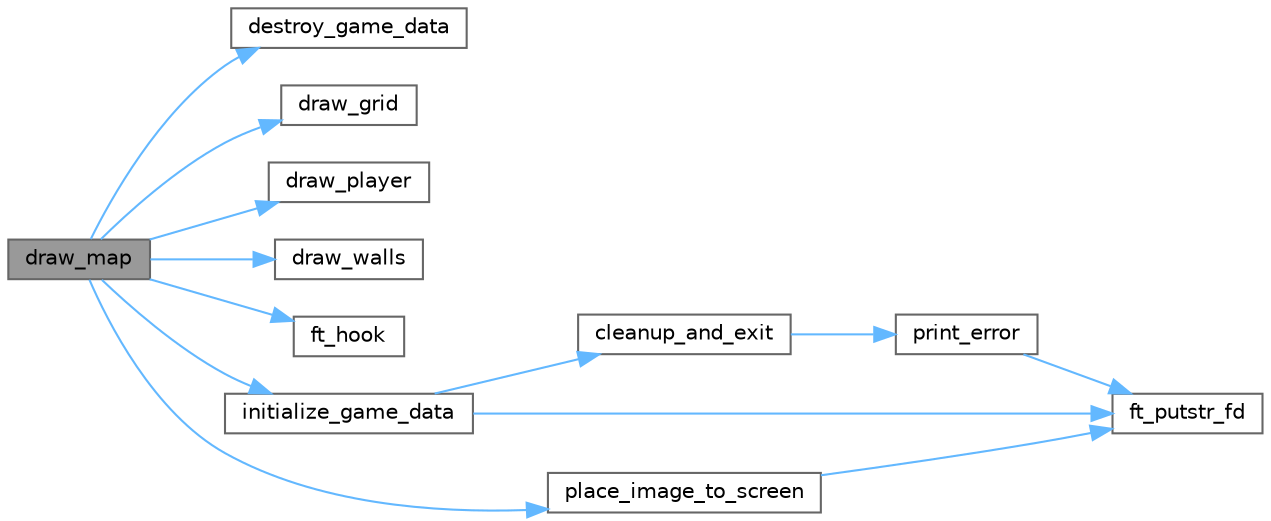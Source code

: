 digraph "draw_map"
{
 // INTERACTIVE_SVG=YES
 // LATEX_PDF_SIZE
  bgcolor="transparent";
  edge [fontname=Helvetica,fontsize=10,labelfontname=Helvetica,labelfontsize=10];
  node [fontname=Helvetica,fontsize=10,shape=box,height=0.2,width=0.4];
  rankdir="LR";
  Node1 [label="draw_map",height=0.2,width=0.4,color="gray40", fillcolor="grey60", style="filled", fontcolor="black",tooltip=" "];
  Node1 -> Node2 [color="steelblue1",style="solid"];
  Node2 [label="destroy_game_data",height=0.2,width=0.4,color="grey40", fillcolor="white", style="filled",URL="$draw__map__utils_8c.html#a356733f8825c30cebb2db84f94eb95a7",tooltip=" "];
  Node1 -> Node3 [color="steelblue1",style="solid"];
  Node3 [label="draw_grid",height=0.2,width=0.4,color="grey40", fillcolor="white", style="filled",URL="$draw__map_8c.html#ad1d783c8f0f0cff7b80b71c22944d648",tooltip=" "];
  Node1 -> Node4 [color="steelblue1",style="solid"];
  Node4 [label="draw_player",height=0.2,width=0.4,color="grey40", fillcolor="white", style="filled",URL="$draw__map_8c.html#ac35b39a660a405d9638cb1483d8fe93a",tooltip=" "];
  Node1 -> Node5 [color="steelblue1",style="solid"];
  Node5 [label="draw_walls",height=0.2,width=0.4,color="grey40", fillcolor="white", style="filled",URL="$draw__map_8c.html#aa54199ea768b27cd270ff94975ac0f46",tooltip=" "];
  Node1 -> Node6 [color="steelblue1",style="solid"];
  Node6 [label="ft_hook",height=0.2,width=0.4,color="grey40", fillcolor="white", style="filled",URL="$draw__map_8c.html#a4b7144f73d9e8c25ca55c890584b5c0e",tooltip=" "];
  Node1 -> Node7 [color="steelblue1",style="solid"];
  Node7 [label="initialize_game_data",height=0.2,width=0.4,color="grey40", fillcolor="white", style="filled",URL="$draw__map__utils_8c.html#ab1c2d2b6d5eaaa4e4602c09659d51d3d",tooltip=" "];
  Node7 -> Node8 [color="steelblue1",style="solid"];
  Node8 [label="cleanup_and_exit",height=0.2,width=0.4,color="grey40", fillcolor="white", style="filled",URL="$error__handling_8c.html#ad12f49185b9cfb483605a617c9484f25",tooltip="Frees any allocated memory and exits the program with the given error number."];
  Node8 -> Node9 [color="steelblue1",style="solid"];
  Node9 [label="print_error",height=0.2,width=0.4,color="grey40", fillcolor="white", style="filled",URL="$error__handling_8c.html#a968801b6df4daa98b46851157bfbacab",tooltip="Prints an error message to the standard error output and exits with the function parameter passed err..."];
  Node9 -> Node10 [color="steelblue1",style="solid"];
  Node10 [label="ft_putstr_fd",height=0.2,width=0.4,color="grey40", fillcolor="white", style="filled",URL="$ft__putstring__fd_8c.html#acefce9ac519f8f8b7d3fde33dbafe469",tooltip=" "];
  Node7 -> Node10 [color="steelblue1",style="solid"];
  Node1 -> Node11 [color="steelblue1",style="solid"];
  Node11 [label="place_image_to_screen",height=0.2,width=0.4,color="grey40", fillcolor="white", style="filled",URL="$draw__map_8c.html#a97d700c0c000abcc642a44c27e85afef",tooltip=" "];
  Node11 -> Node10 [color="steelblue1",style="solid"];
}
